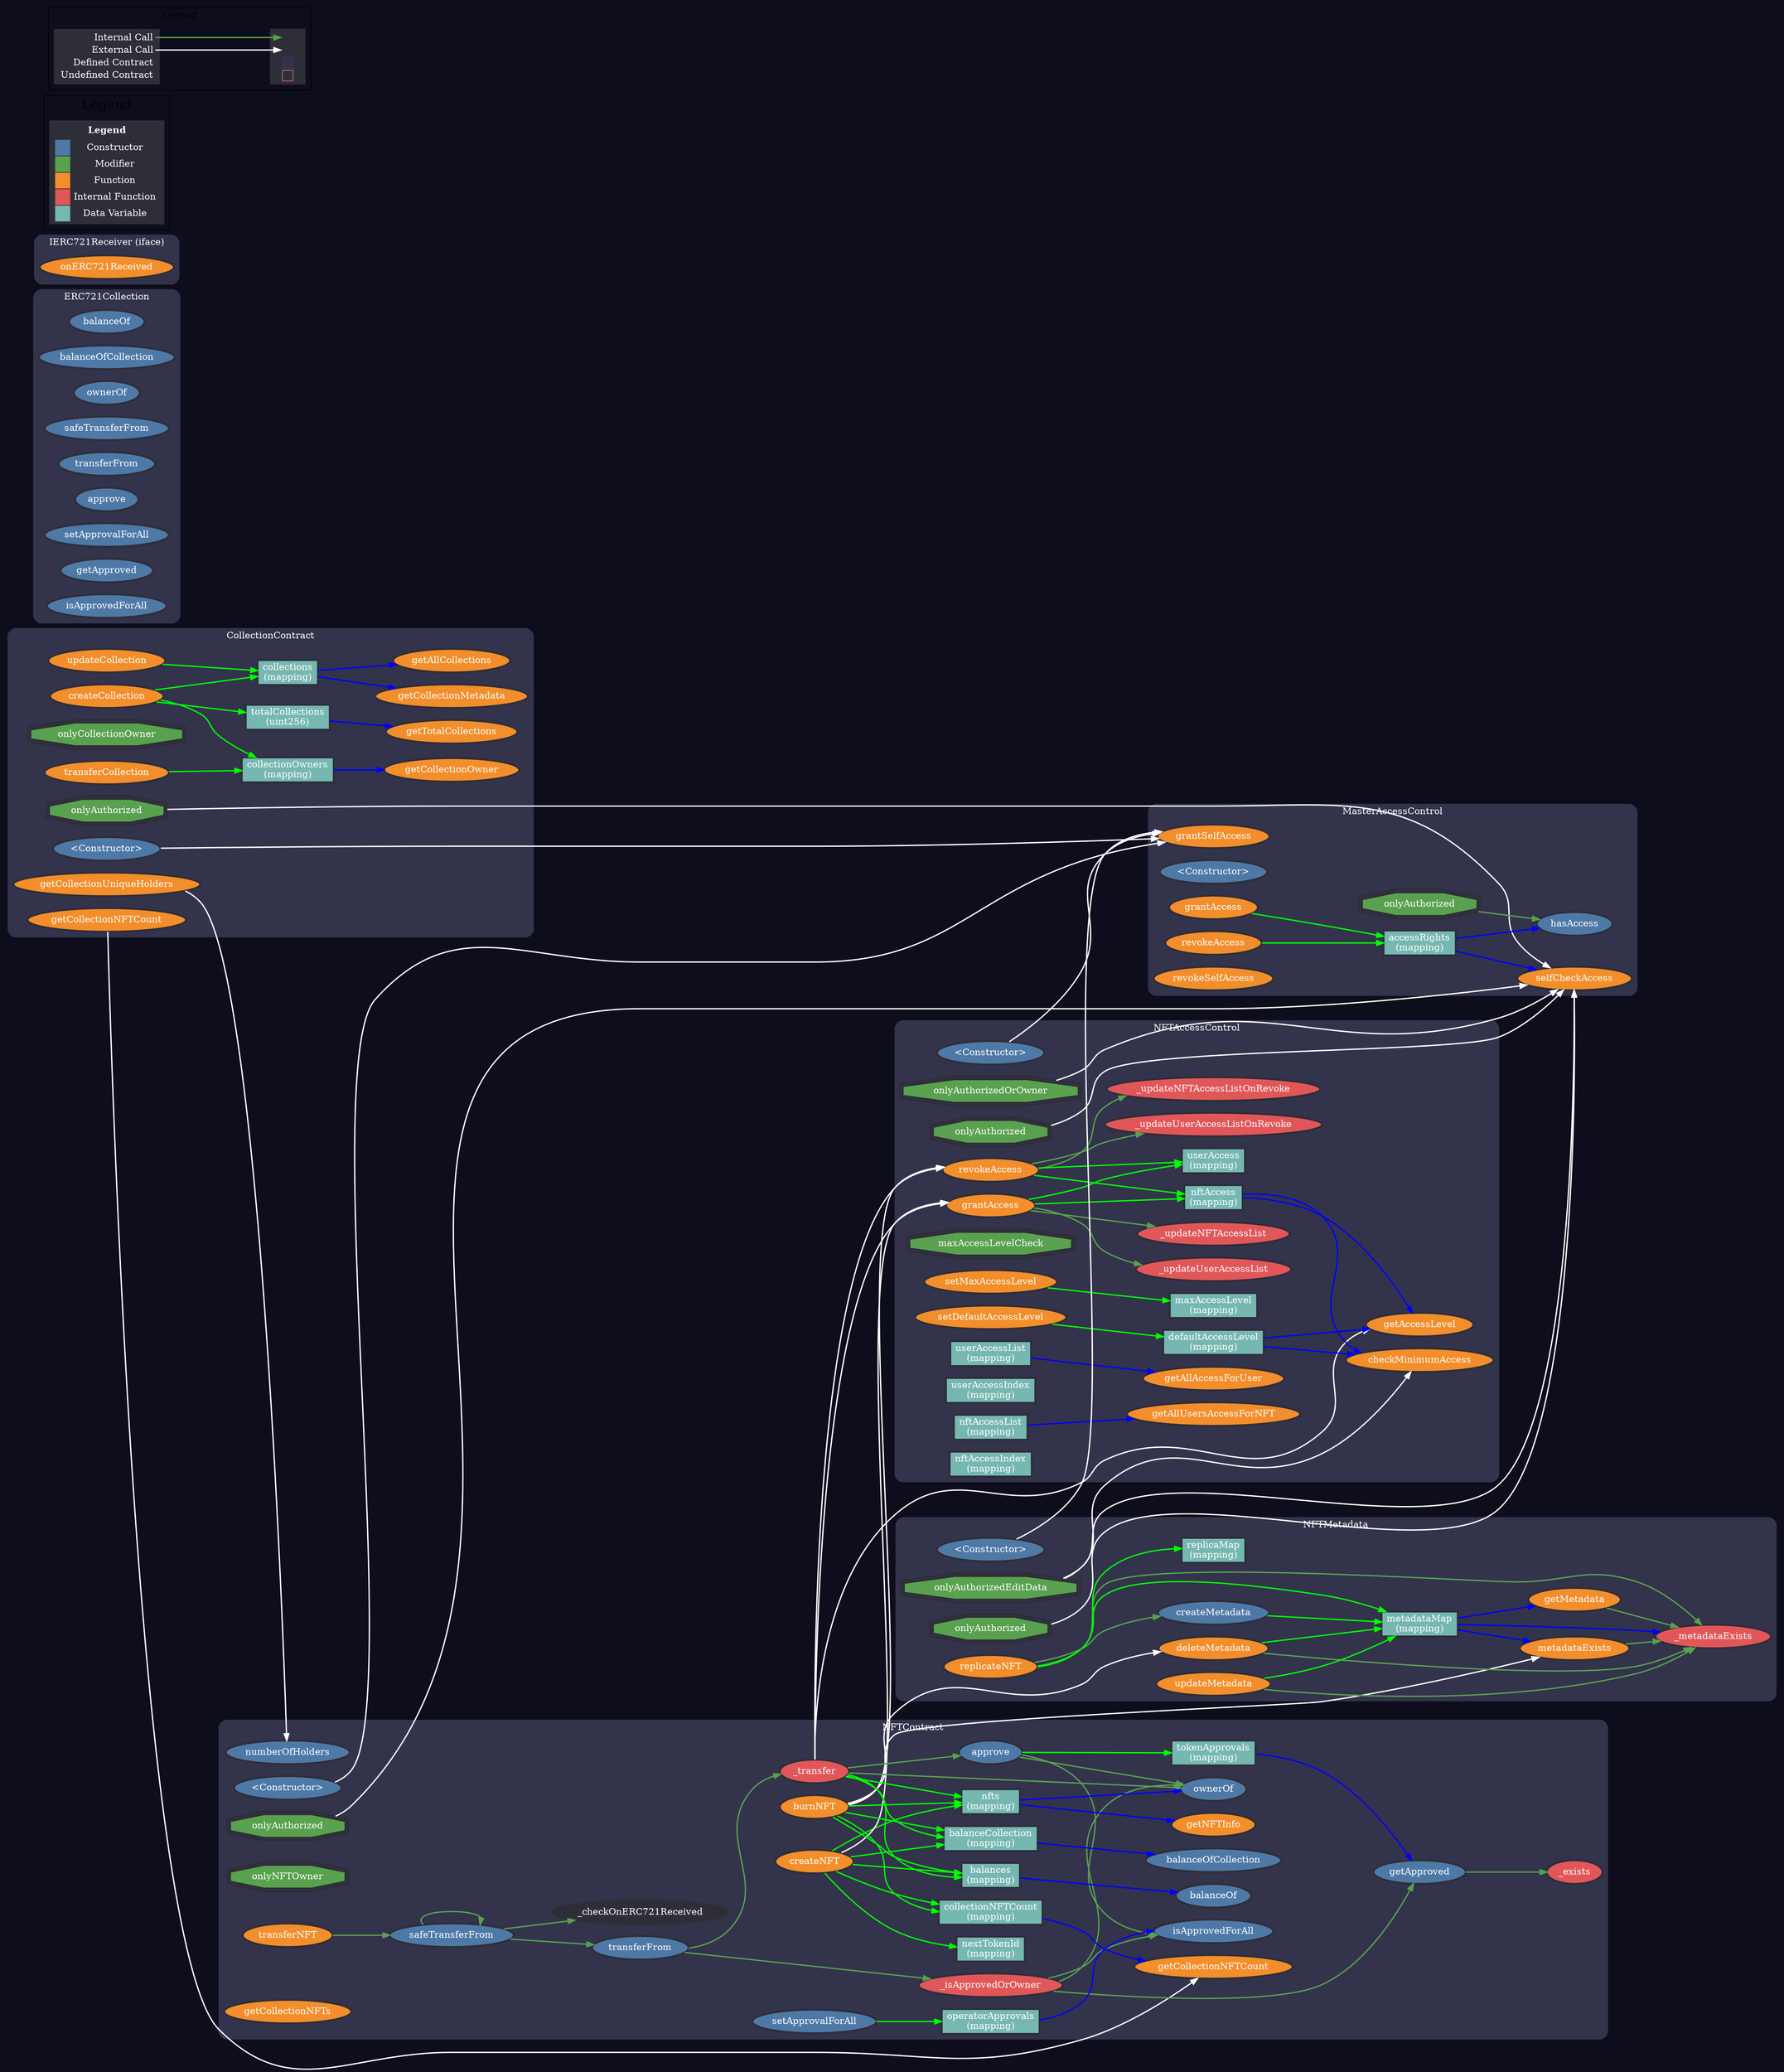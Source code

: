 digraph G {
  graph [ratio="auto", page="100", compound=true, bgcolor="#0d0d1c"];
  node [style="filled", fillcolor="#2E2E38", color="#2E2E38", penwidth=3, fontcolor="white"];
  edge [color="#FFFFFF", penwidth=2, fontname="Helvetica", fontcolor="white"];

  subgraph "clusterCollectionContract" {
    graph [label="CollectionContract", color="#33334C", fontcolor="white", style="rounded", bgcolor="#33334C"];
    "CollectionContract.<Constructor>" [label="<Constructor>", fillcolor="#4E79A7", fontcolor="white"];
    "CollectionContract.onlyAuthorized" [label="onlyAuthorized", fillcolor="#59A14F", fontcolor="white", shape=doubleoctagon];
    "CollectionContract.onlyCollectionOwner" [label="onlyCollectionOwner", fillcolor="#59A14F", fontcolor="white", shape=doubleoctagon];
    "CollectionContract.createCollection" [label="createCollection", fillcolor="#F28E2B", fontcolor="white"];
    "CollectionContract.updateCollection" [label="updateCollection", fillcolor="#F28E2B", fontcolor="white"];
    "CollectionContract.transferCollection" [label="transferCollection", fillcolor="#F28E2B", fontcolor="white"];
    "CollectionContract.getCollectionMetadata" [label="getCollectionMetadata", fillcolor="#F28E2B", fontcolor="white"];
    "CollectionContract.getCollectionOwner" [label="getCollectionOwner", fillcolor="#F28E2B", fontcolor="white"];
    "CollectionContract.getTotalCollections" [label="getTotalCollections", fillcolor="#F28E2B", fontcolor="white"];
    "CollectionContract.getAllCollections" [label="getAllCollections", fillcolor="#F28E2B", fontcolor="white"];
    "CollectionContract.getCollectionNFTCount" [label="getCollectionNFTCount", fillcolor="#F28E2B", fontcolor="white"];
    "CollectionContract.getCollectionUniqueHolders" [label="getCollectionUniqueHolders", fillcolor="#F28E2B", fontcolor="white"];

    "CollectionContract.collections" [label="collections\n(mapping)", shape="rectangle", fillcolor="#76B7B2", fontcolor="white"];
    "CollectionContract.collectionOwners" [label="collectionOwners\n(mapping)", shape="rectangle", fillcolor="#76B7B2", fontcolor="white"];
    "CollectionContract.totalCollections" [label="totalCollections\n(uint256)", shape="rectangle", fillcolor="#76B7B2", fontcolor="white"];
  }

  subgraph "clusterMasterAccessControl" {
    graph [label="MasterAccessControl", color="#33334C", fontcolor="white", style="rounded", bgcolor="#33334C"];
    "MasterAccessControl.grantSelfAccess" [label="grantSelfAccess", fillcolor="#F28E2B", fontcolor="white"];
    "MasterAccessControl.selfCheckAccess" [label="selfCheckAccess", fillcolor="#F28E2B", fontcolor="white"];
    "MasterAccessControl.onlyAuthorized" [label="onlyAuthorized", fillcolor="#59A14F", fontcolor="white", shape=doubleoctagon];
    "MasterAccessControl.<Constructor>" [label="<Constructor>", fillcolor="#4E79A7", fontcolor="white"];
    "MasterAccessControl.grantAccess" [label="grantAccess", fillcolor="#F28E2B", fontcolor="white"];
    "MasterAccessControl.revokeAccess" [label="revokeAccess", fillcolor="#F28E2B", fontcolor="white"];
    "MasterAccessControl.revokeSelfAccess" [label="revokeSelfAccess", fillcolor="#F28E2B", fontcolor="white"];
    "MasterAccessControl.hasAccess" [label="hasAccess", fillcolor="#4E79A7", fontcolor="white"];

    "MasterAccessControl.accessRights" [label="accessRights\n(mapping)", shape="rectangle", fillcolor="#76B7B2", fontcolor="white"];
  }

  subgraph "clusterERC721Collection" {
    graph [label="ERC721Collection", color="#33334C", fontcolor="white", style="rounded", bgcolor="#33334C"];
    "ERC721Collection.balanceOf" [label="balanceOf", fillcolor="#4E79A7", fontcolor="white"];
    "ERC721Collection.balanceOfCollection" [label="balanceOfCollection", fillcolor="#4E79A7", fontcolor="white"];
    "ERC721Collection.ownerOf" [label="ownerOf", fillcolor="#4E79A7", fontcolor="white"];
    "ERC721Collection.safeTransferFrom" [label="safeTransferFrom", fillcolor="#4E79A7", fontcolor="white"];
    "ERC721Collection.transferFrom" [label="transferFrom", fillcolor="#4E79A7", fontcolor="white"];
    "ERC721Collection.approve" [label="approve", fillcolor="#4E79A7", fontcolor="white"];
    "ERC721Collection.setApprovalForAll" [label="setApprovalForAll", fillcolor="#4E79A7", fontcolor="white"];
    "ERC721Collection.getApproved" [label="getApproved", fillcolor="#4E79A7", fontcolor="white"];
    "ERC721Collection.isApprovedForAll" [label="isApprovedForAll", fillcolor="#4E79A7", fontcolor="white"];
  }

  subgraph "clusterNFTContract" {
    graph [label="NFTContract", color="#33334C", fontcolor="white", style="rounded", bgcolor="#33334C"];
    "NFTContract.getCollectionNFTCount" [label="getCollectionNFTCount", fillcolor="#F28E2B", fontcolor="white"];
    "NFTContract.numberOfHolders" [label="numberOfHolders", fillcolor="#4E79A7", fontcolor="white"];
    "NFTContract.<Constructor>" [label="<Constructor>", fillcolor="#4E79A7", fontcolor="white"];
    "NFTContract.onlyAuthorized" [label="onlyAuthorized", fillcolor="#59A14F", fontcolor="white", shape=doubleoctagon];
    "NFTContract.onlyNFTOwner" [label="onlyNFTOwner", fillcolor="#59A14F", fontcolor="white", shape=doubleoctagon];
    "NFTContract.createNFT" [label="createNFT", fillcolor="#F28E2B", fontcolor="white"];
    "NFTContract.burnNFT" [label="burnNFT", fillcolor="#F28E2B", fontcolor="white"];
    "NFTContract.transferNFT" [label="transferNFT", fillcolor="#F28E2B", fontcolor="white"];
    "NFTContract.getNFTInfo" [label="getNFTInfo", fillcolor="#F28E2B", fontcolor="white"];
    "NFTContract.getCollectionNFTs" [label="getCollectionNFTs", fillcolor="#F28E2B", fontcolor="white"];
    "NFTContract.balanceOf" [label="balanceOf", fillcolor="#4E79A7", fontcolor="white"];
    "NFTContract.balanceOfCollection" [label="balanceOfCollection", fillcolor="#4E79A7", fontcolor="white"];
    "NFTContract.ownerOf" [label="ownerOf", fillcolor="#4E79A7", fontcolor="white"];
    "NFTContract.safeTransferFrom" [label="safeTransferFrom", fillcolor="#4E79A7", fontcolor="white"];
    "NFTContract.transferFrom" [label="transferFrom", fillcolor="#4E79A7", fontcolor="white"];
    "NFTContract.approve" [label="approve", fillcolor="#4E79A7", fontcolor="white"];
    "NFTContract.setApprovalForAll" [label="setApprovalForAll", fillcolor="#4E79A7", fontcolor="white"];
    "NFTContract.getApproved" [label="getApproved", fillcolor="#4E79A7", fontcolor="white"];
    "NFTContract.isApprovedForAll" [label="isApprovedForAll", fillcolor="#4E79A7", fontcolor="white"];
    "NFTContract._exists" [label="_exists", fillcolor="#E15759", fontcolor="white"];
    "NFTContract._isApprovedOrOwner" [label="_isApprovedOrOwner", fillcolor="#E15759", fontcolor="white"];
    "NFTContract._transfer" [label="_transfer", fillcolor="#E15759", fontcolor="white"];
    "NFTContract._checkOnERC721Received" [label="_checkOnERC721Received", fillcolor="#2E2E38", fontcolor="white"];

    "NFTContract.nfts" [label="nfts\n(mapping)", shape="rectangle", fillcolor="#76B7B2", fontcolor="white"];
    "NFTContract.collectionNFTCount" [label="collectionNFTCount\n(mapping)", shape="rectangle", fillcolor="#76B7B2", fontcolor="white"];
    "NFTContract.balances" [label="balances\n(mapping)", shape="rectangle", fillcolor="#76B7B2", fontcolor="white"];
    "NFTContract.balanceCollection" [label="balanceCollection\n(mapping)", shape="rectangle", fillcolor="#76B7B2", fontcolor="white"];
    "NFTContract.tokenApprovals" [label="tokenApprovals\n(mapping)", shape="rectangle", fillcolor="#76B7B2", fontcolor="white"];
    "NFTContract.operatorApprovals" [label="operatorApprovals\n(mapping)", shape="rectangle", fillcolor="#76B7B2", fontcolor="white"];
    "NFTContract.nextTokenId" [label="nextTokenId\n(mapping)", shape="rectangle", fillcolor="#76B7B2", fontcolor="white"];
  }

  subgraph "clusterIERC721Receiver" {
    graph [label="IERC721Receiver (iface)", color="#33334C", fontcolor="white", style="rounded", bgcolor="#33334C"];
    "IERC721Receiver.onERC721Received" [label="onERC721Received", fillcolor="#F28E2B", fontcolor="white"];
  }

  subgraph "clusterNFTAccessControl" {
    graph [label="NFTAccessControl", color="#33334C", fontcolor="white", style="rounded", bgcolor="#33334C"];
    "NFTAccessControl.grantAccess" [label="grantAccess", fillcolor="#F28E2B", fontcolor="white"];
    "NFTAccessControl.revokeAccess" [label="revokeAccess", fillcolor="#F28E2B", fontcolor="white"];
    "NFTAccessControl.getAccessLevel" [label="getAccessLevel", fillcolor="#F28E2B", fontcolor="white"];
    "NFTAccessControl.<Constructor>" [label="<Constructor>", fillcolor="#4E79A7", fontcolor="white"];
    "NFTAccessControl.onlyAuthorized" [label="onlyAuthorized", fillcolor="#59A14F", fontcolor="white", shape=doubleoctagon];
    "NFTAccessControl.onlyAuthorizedOrOwner" [label="onlyAuthorizedOrOwner", fillcolor="#59A14F", fontcolor="white", shape=doubleoctagon];
    "NFTAccessControl.maxAccessLevelCheck" [label="maxAccessLevelCheck", fillcolor="#59A14F", fontcolor="white", shape=doubleoctagon];
    "NFTAccessControl.setMaxAccessLevel" [label="setMaxAccessLevel", fillcolor="#F28E2B", fontcolor="white"];
    "NFTAccessControl.setDefaultAccessLevel" [label="setDefaultAccessLevel", fillcolor="#F28E2B", fontcolor="white"];
    "NFTAccessControl._updateUserAccessList" [label="_updateUserAccessList", fillcolor="#E15759", fontcolor="white"];
    "NFTAccessControl._updateNFTAccessList" [label="_updateNFTAccessList", fillcolor="#E15759", fontcolor="white"];
    "NFTAccessControl._updateUserAccessListOnRevoke" [label="_updateUserAccessListOnRevoke", fillcolor="#E15759", fontcolor="white"];
    "NFTAccessControl._updateNFTAccessListOnRevoke" [label="_updateNFTAccessListOnRevoke", fillcolor="#E15759", fontcolor="white"];
    "NFTAccessControl.getAllAccessForUser" [label="getAllAccessForUser", fillcolor="#F28E2B", fontcolor="white"];
    "NFTAccessControl.checkMinimumAccess" [label="checkMinimumAccess", fillcolor="#F28E2B", fontcolor="white"];
    "NFTAccessControl.getAllUsersAccessForNFT" [label="getAllUsersAccessForNFT", fillcolor="#F28E2B", fontcolor="white"];

    "NFTAccessControl.nftAccess" [label="nftAccess\n(mapping)", shape="rectangle", fillcolor="#76B7B2", fontcolor="white"];
    "NFTAccessControl.defaultAccessLevel" [label="defaultAccessLevel\n(mapping)", shape="rectangle", fillcolor="#76B7B2", fontcolor="white"];
    "NFTAccessControl.maxAccessLevel" [label="maxAccessLevel\n(mapping)", shape="rectangle", fillcolor="#76B7B2", fontcolor="white"];
    "NFTAccessControl.userAccess" [label="userAccess\n(mapping)", shape="rectangle", fillcolor="#76B7B2", fontcolor="white"];
    "NFTAccessControl.userAccessList" [label="userAccessList\n(mapping)", shape="rectangle", fillcolor="#76B7B2", fontcolor="white"];
    "NFTAccessControl.userAccessIndex" [label="userAccessIndex\n(mapping)", shape="rectangle", fillcolor="#76B7B2", fontcolor="white"];
    "NFTAccessControl.nftAccessList" [label="nftAccessList\n(mapping)", shape="rectangle", fillcolor="#76B7B2", fontcolor="white"];
    "NFTAccessControl.nftAccessIndex" [label="nftAccessIndex\n(mapping)", shape="rectangle", fillcolor="#76B7B2", fontcolor="white"];
  }

  subgraph "clusterNFTMetadata" {
    graph [label="NFTMetadata", color="#33334C", fontcolor="white", style="rounded", bgcolor="#33334C"];
    "NFTMetadata.metadataExists" [label="metadataExists", fillcolor="#F28E2B", fontcolor="white"];
    "NFTMetadata.deleteMetadata" [label="deleteMetadata", fillcolor="#F28E2B", fontcolor="white"];
    "NFTMetadata.<Constructor>" [label="<Constructor>", fillcolor="#4E79A7", fontcolor="white"];
    "NFTMetadata.onlyAuthorized" [label="onlyAuthorized", fillcolor="#59A14F", fontcolor="white", shape=doubleoctagon];
    "NFTMetadata.onlyAuthorizedEditData" [label="onlyAuthorizedEditData", fillcolor="#59A14F", fontcolor="white", shape=doubleoctagon];
    "NFTMetadata.createMetadata" [label="createMetadata", fillcolor="#4E79A7", fontcolor="white"];
    "NFTMetadata.replicateNFT" [label="replicateNFT", fillcolor="#F28E2B", fontcolor="white"];
    "NFTMetadata.updateMetadata" [label="updateMetadata", fillcolor="#F28E2B", fontcolor="white"];
    "NFTMetadata.getMetadata" [label="getMetadata", fillcolor="#F28E2B", fontcolor="white"];
    "NFTMetadata._metadataExists" [label="_metadataExists", fillcolor="#E15759", fontcolor="white"];

    "NFTMetadata.metadataMap" [label="metadataMap\n(mapping)", shape="rectangle", fillcolor="#76B7B2", fontcolor="white"];
    "NFTMetadata.replicaMap" [label="replicaMap\n(mapping)", shape="rectangle", fillcolor="#76B7B2", fontcolor="white"];
  }

  // ---------------------------- Function Calls ---------------------------- //

  // Edges for function calls
  "CollectionContract.<Constructor>";
  "MasterAccessControl.grantSelfAccess";
  "CollectionContract.onlyAuthorized";
  "MasterAccessControl.selfCheckAccess";
  "CollectionContract.getCollectionNFTCount";
  "NFTContract.getCollectionNFTCount";
  "CollectionContract.getCollectionUniqueHolders";
  "NFTContract.numberOfHolders";
  "MasterAccessControl.onlyAuthorized";
  "MasterAccessControl.hasAccess";
  "NFTContract.<Constructor>";
  "NFTContract.onlyAuthorized";
  "NFTContract.createNFT";
  "NFTAccessControl.grantAccess";
  "NFTContract.burnNFT";
  "NFTMetadata.metadataExists";
  "NFTMetadata.deleteMetadata";
  "NFTAccessControl.revokeAccess";
  "NFTContract.transferNFT";
  "NFTContract.safeTransferFrom";
  "NFTContract.transferFrom";
  "NFTContract._checkOnERC721Received";
  "NFTContract._isApprovedOrOwner";
  "NFTContract._transfer";
  "NFTContract.approve";
  "NFTContract.ownerOf";
  "NFTContract.isApprovedForAll";
  "NFTContract.getApproved";
  "NFTContract._exists";
  "NFTAccessControl.getAccessLevel";
  "NFTAccessControl.<Constructor>";
  "NFTAccessControl.onlyAuthorized";
  "NFTAccessControl.onlyAuthorizedOrOwner";
  "NFTAccessControl._updateUserAccessList";
  "NFTAccessControl._updateNFTAccessList";
  "NFTAccessControl._updateUserAccessListOnRevoke";
  "NFTAccessControl._updateNFTAccessListOnRevoke";
  "NFTMetadata.<Constructor>";
  "NFTMetadata.onlyAuthorized";
  "NFTMetadata.onlyAuthorizedEditData";
  "NFTAccessControl.checkMinimumAccess";
  "NFTMetadata.replicateNFT";
  "NFTMetadata._metadataExists";
  "NFTMetadata.createMetadata";
  "NFTMetadata.updateMetadata";
  "NFTMetadata.getMetadata";

  // ---------------------------- Data Variables ---------------------------- //

  "CollectionContract.collections";
  "CollectionContract.collectionOwners";
  "CollectionContract.totalCollections";
  "MasterAccessControl.accessRights";
  "NFTContract.nfts";
  "NFTContract.collectionNFTCount";
  "NFTContract.balances";
  "NFTContract.balanceCollection";
  "NFTContract.tokenApprovals";
  "NFTContract.operatorApprovals";
  "NFTContract.nextTokenId";
  "NFTAccessControl.nftAccess";
  "NFTAccessControl.defaultAccessLevel";
  "NFTAccessControl.maxAccessLevel";
  "NFTAccessControl.userAccess";
  "NFTAccessControl.userAccessList";
  "NFTAccessControl.userAccessIndex";
  "NFTAccessControl.nftAccessList";
  "NFTAccessControl.nftAccessIndex";
  "NFTMetadata.metadataMap";
  "NFTMetadata.replicaMap";

  // ---------------------------- Data Call Flow ---------------------------- //

  // CollectionContract
  "CollectionContract.createCollection" -> "CollectionContract.collections" [color="green"];
  "CollectionContract.createCollection" -> "CollectionContract.collectionOwners" [color="green"];
  "CollectionContract.createCollection" -> "CollectionContract.totalCollections" [color="green"];
  "CollectionContract.collections" -> "CollectionContract.getCollectionMetadata" [color="blue"];
  "CollectionContract.collectionOwners" -> "CollectionContract.getCollectionOwner" [color="blue"];
  "CollectionContract.totalCollections" -> "CollectionContract.getTotalCollections" [color="blue"];
  "CollectionContract.collections" -> "CollectionContract.getAllCollections" [color="blue"];
  "CollectionContract.updateCollection" -> "CollectionContract.collections" [color="green"];
  "CollectionContract.transferCollection" -> "CollectionContract.collectionOwners" [color="green"];

  // MasterAccessControl
  "MasterAccessControl.grantAccess" -> "MasterAccessControl.accessRights" [color="green"];
  "MasterAccessControl.revokeAccess" -> "MasterAccessControl.accessRights" [color="green"];
  "MasterAccessControl.accessRights" -> "MasterAccessControl.hasAccess" [color="blue"];
  "MasterAccessControl.accessRights" -> "MasterAccessControl.selfCheckAccess" [color="blue"];

  // NFTContract
  "NFTContract.createNFT" -> "NFTContract.nfts" [color="green"];
  "NFTContract.createNFT" -> "NFTContract.collectionNFTCount" [color="green"];
  "NFTContract.createNFT" -> "NFTContract.balances" [color="green"];
  "NFTContract.createNFT" -> "NFTContract.balanceCollection" [color="green"];
  "NFTContract.createNFT" -> "NFTContract.nextTokenId" [color="green"];
  "NFTContract.burnNFT" -> "NFTContract.nfts" [color="green"];
  "NFTContract.burnNFT" -> "NFTContract.collectionNFTCount" [color="green"];
  "NFTContract.burnNFT" -> "NFTContract.balances" [color="green"];
  "NFTContract.burnNFT" -> "NFTContract.balanceCollection" [color="green"];
  "NFTContract.nfts" -> "NFTContract.getNFTInfo" [color="blue"];
  "NFTContract.collectionNFTCount" -> "NFTContract.getCollectionNFTCount" [color="blue"];
  "NFTContract.balances" -> "NFTContract.balanceOf" [color="blue"];
  "NFTContract.balanceCollection" -> "NFTContract.balanceOfCollection" [color="blue"];
  "NFTContract.nfts" -> "NFTContract.ownerOf" [color="blue"];
  "NFTContract._transfer" -> "NFTContract.nfts" [color="green"];
  "NFTContract._transfer" -> "NFTContract.balances" [color="green"];
  "NFTContract._transfer" -> "NFTContract.balanceCollection" [color="green"];
  "NFTContract.approve" -> "NFTContract.tokenApprovals" [color="green"];
  "NFTContract.setApprovalForAll" -> "NFTContract.operatorApprovals" [color="green"];
  "NFTContract.tokenApprovals" -> "NFTContract.getApproved" [color="blue"];
  "NFTContract.operatorApprovals" -> "NFTContract.isApprovedForAll" [color="blue"];

  // NFTAccessControl
  "NFTAccessControl.grantAccess" -> "NFTAccessControl.nftAccess" [color="green"];
  "NFTAccessControl.grantAccess" -> "NFTAccessControl.userAccess" [color="green"];
  "NFTAccessControl.revokeAccess" -> "NFTAccessControl.nftAccess" [color="green"];
  "NFTAccessControl.revokeAccess" -> "NFTAccessControl.userAccess" [color="green"];
  "NFTAccessControl.nftAccess" -> "NFTAccessControl.getAccessLevel" [color="blue"];
  "NFTAccessControl.defaultAccessLevel" -> "NFTAccessControl.getAccessLevel" [color="blue"];
  "NFTAccessControl.setMaxAccessLevel" -> "NFTAccessControl.maxAccessLevel" [color="green"];
  "NFTAccessControl.setDefaultAccessLevel" -> "NFTAccessControl.defaultAccessLevel" [color="green"];
  "NFTAccessControl.userAccessList" -> "NFTAccessControl.getAllAccessForUser" [color="blue"];
  "NFTAccessControl.nftAccess" -> "NFTAccessControl.checkMinimumAccess" [color="blue"];
  "NFTAccessControl.defaultAccessLevel" -> "NFTAccessControl.checkMinimumAccess" [color="blue"];
  "NFTAccessControl.nftAccessList" -> "NFTAccessControl.getAllUsersAccessForNFT" [color="blue"];

  // NFTMetadata
  "NFTMetadata.createMetadata" -> "NFTMetadata.metadataMap" [color="green"];
  "NFTMetadata.replicateNFT" -> "NFTMetadata.metadataMap" [color="green"];
  "NFTMetadata.replicateNFT" -> "NFTMetadata.replicaMap" [color="green"];
  "NFTMetadata.updateMetadata" -> "NFTMetadata.metadataMap" [color="green"];
  "NFTMetadata.deleteMetadata" -> "NFTMetadata.metadataMap" [color="green"];
  "NFTMetadata.metadataMap" -> "NFTMetadata.getMetadata" [color="blue"];
  "NFTMetadata.metadataMap" -> "NFTMetadata._metadataExists" [color="blue"];
  "NFTMetadata.metadataMap" -> "NFTMetadata.metadataExists" [color="blue"];

  // ---------------------------- Function Flow ---------------------------- //

  "CollectionContract.<Constructor>" -> "MasterAccessControl.grantSelfAccess" [color="white"];
  "CollectionContract.onlyAuthorized" -> "MasterAccessControl.selfCheckAccess" [color="white"];
  "CollectionContract.getCollectionNFTCount" -> "NFTContract.getCollectionNFTCount" [color="white"];
  "CollectionContract.getCollectionUniqueHolders" -> "NFTContract.numberOfHolders" [color="white"];
  "MasterAccessControl.onlyAuthorized" -> "MasterAccessControl.hasAccess" [color="#59A14F"];
  "NFTContract.<Constructor>" -> "MasterAccessControl.grantSelfAccess" [color="white"];
  "NFTContract.onlyAuthorized" -> "MasterAccessControl.selfCheckAccess" [color="white"];
  "NFTContract.createNFT" -> "NFTAccessControl.grantAccess" [color="white"];
  "NFTContract.burnNFT" -> "NFTMetadata.metadataExists" [color="white"];
  "NFTContract.burnNFT" -> "NFTMetadata.deleteMetadata" [color="white"];
  "NFTContract.burnNFT" -> "NFTAccessControl.revokeAccess" [color="white"];
  "NFTContract.transferNFT" -> "NFTContract.safeTransferFrom" [color="#59A14F"];
  "NFTContract.safeTransferFrom" -> "NFTContract.transferFrom" [color="#59A14F"];
  "NFTContract.safeTransferFrom" -> "NFTContract._checkOnERC721Received" [color="#59A14F"];
  "NFTContract.safeTransferFrom" -> "NFTContract.safeTransferFrom" [color="#59A14F"];
  "NFTContract.transferFrom" -> "NFTContract._isApprovedOrOwner" [color="#59A14F"];
  "NFTContract.transferFrom" -> "NFTContract._transfer" [color="#59A14F"];
  "NFTContract.approve" -> "NFTContract.ownerOf" [color="#59A14F"];
  "NFTContract.approve" -> "NFTContract.isApprovedForAll" [color="#59A14F"];
  "NFTContract.getApproved" -> "NFTContract._exists" [color="#59A14F"];
  "NFTContract._isApprovedOrOwner" -> "NFTContract.ownerOf" [color="#59A14F"];
  "NFTContract._isApprovedOrOwner" -> "NFTContract.getApproved" [color="#59A14F"];
  "NFTContract._isApprovedOrOwner" -> "NFTContract.isApprovedForAll" [color="#59A14F"];
  "NFTContract._transfer" -> "NFTContract.ownerOf" [color="#59A14F"];
  "NFTContract._transfer" -> "NFTContract.approve" [color="#59A14F"];
  "NFTContract._transfer" -> "NFTAccessControl.getAccessLevel" [color="white"];
  "NFTContract._transfer" -> "NFTAccessControl.revokeAccess" [color="white"];
  "NFTContract._transfer" -> "NFTAccessControl.grantAccess" [color="white"];
  "NFTAccessControl.<Constructor>" -> "MasterAccessControl.grantSelfAccess" [color="white"];
  "NFTAccessControl.onlyAuthorized" -> "MasterAccessControl.selfCheckAccess" [color="white"];
  "NFTAccessControl.onlyAuthorizedOrOwner" -> "MasterAccessControl.selfCheckAccess" [color="white"];
  "NFTAccessControl.grantAccess" -> "NFTAccessControl._updateUserAccessList" [color="#59A14F"];
  "NFTAccessControl.grantAccess" -> "NFTAccessControl._updateNFTAccessList" [color="#59A14F"];
  "NFTAccessControl.revokeAccess" -> "NFTAccessControl._updateUserAccessListOnRevoke" [color="#59A14F"];
  "NFTAccessControl.revokeAccess" -> "NFTAccessControl._updateNFTAccessListOnRevoke" [color="#59A14F"];
  "NFTMetadata.<Constructor>" -> "MasterAccessControl.grantSelfAccess" [color="white"];
  "NFTMetadata.onlyAuthorized" -> "MasterAccessControl.selfCheckAccess" [color="white"];
  "NFTMetadata.onlyAuthorizedEditData" -> "NFTAccessControl.checkMinimumAccess" [color="white"];
  "NFTMetadata.onlyAuthorizedEditData" -> "MasterAccessControl.selfCheckAccess" [color="white"];
  "NFTMetadata.replicateNFT" -> "NFTMetadata._metadataExists" [color="#59A14F"];
  "NFTMetadata.replicateNFT" -> "NFTMetadata.createMetadata" [color="#59A14F"];
  "NFTMetadata.updateMetadata" -> "NFTMetadata._metadataExists" [color="#59A14F"];
  "NFTMetadata.deleteMetadata" -> "NFTMetadata._metadataExists" [color="#59A14F"];
  "NFTMetadata.getMetadata" -> "NFTMetadata._metadataExists" [color="#59A14F"];
  "NFTMetadata.metadataExists" -> "NFTMetadata._metadataExists" [color="#59A14F"];




subgraph cluster_legend {
  label="Legend";
  fontsize=20;
  node [shape=plaintext];
  
  legend [label=<
    <TABLE BORDER="0" CELLBORDER="1" CELLSPACING="0" CELLPADDING="4">
      <TR><TD COLSPAN="2"><B>Legend</B></TD></TR>
      <TR>
        <TD BGCOLOR="#4E79A7">&nbsp;&nbsp;&nbsp;</TD>
        <TD>Constructor</TD>
      </TR>
      <TR>
        <TD BGCOLOR="#59A14F">&nbsp;&nbsp;&nbsp;</TD>
        <TD>Modifier</TD>
      </TR>
      <TR>
        <TD BGCOLOR="#F28E2B">&nbsp;&nbsp;&nbsp;</TD>
        <TD>Function</TD>
      </TR>
      <TR>
        <TD BGCOLOR="#E15759">&nbsp;&nbsp;&nbsp;</TD>
        <TD>Internal Function</TD>
      </TR>
      <TR>
        <TD BGCOLOR="#76B7B2">&nbsp;&nbsp;&nbsp;</TD>
        <TD>Data Variable</TD>
      </TR>
    </TABLE>
  >];
}





  rankdir=LR
  node [shape=plaintext]
  subgraph cluster_01 {
    label = "Legend";
    key [label=<<table border="0" cellpadding="2" cellspacing="0" cellborder="0">
      <tr><td align="right" port="i1">Internal Call</td></tr>
      <tr><td align="right" port="i2">External Call</td></tr>
      <tr><td align="right" port="i3">Defined Contract</td></tr>
      <tr><td align="right" port="i4">Undefined Contract</td></tr>
    </table>>]
    key2 [label=<<table border="0" cellpadding="2" cellspacing="0" cellborder="0">
      <tr><td port="i1">&nbsp;&nbsp;&nbsp;</td></tr>
      <tr><td port="i2">&nbsp;&nbsp;&nbsp;</td></tr>
      <tr><td port="i3" bgcolor="#33334C">&nbsp;&nbsp;&nbsp;</td></tr>
      <tr><td port="i4">
        <table border="1" cellborder="0" cellspacing="0" cellpadding="7" color="#e8726d">
          <tr>
           <td></td>
          </tr>
         </table>
      </td></tr>
    </table>>]
    key:i1:e -> key2:i1:w [color="#59A14F"]
    key:i2:e -> key2:i2:w [color="white"]
  }
}
